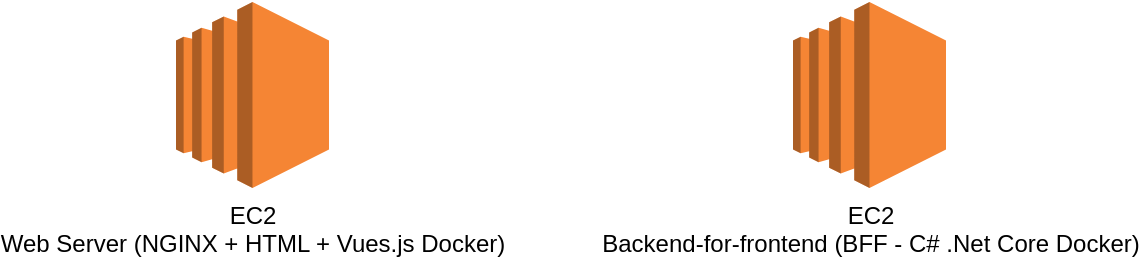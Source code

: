 <mxfile version="10.7.1" type="github"><diagram id="LxcErP3utdlDIvT-QuOY" name="Page-1"><mxGraphModel dx="1356" dy="793" grid="1" gridSize="10" guides="1" tooltips="1" connect="1" arrows="1" fold="1" page="1" pageScale="1" pageWidth="1654" pageHeight="1169" math="0" shadow="0"><root><mxCell id="0"/><mxCell id="1" parent="0"/><mxCell id="rfWni7gN66RDjKxtkfjA-1" value="EC2&lt;br&gt;Web Server (NGINX + HTML + Vues.js Docker)" style="outlineConnect=0;dashed=0;verticalLabelPosition=bottom;verticalAlign=top;align=center;html=1;shape=mxgraph.aws3.ec2;fillColor=#F58534;gradientColor=none;" vertex="1" parent="1"><mxGeometry x="340" y="310" width="76.5" height="93" as="geometry"/></mxCell><mxCell id="rfWni7gN66RDjKxtkfjA-2" value="EC2&lt;br&gt;Backend-for-frontend (BFF - C# .Net Core Docker)" style="outlineConnect=0;dashed=0;verticalLabelPosition=bottom;verticalAlign=top;align=center;html=1;shape=mxgraph.aws3.ec2;fillColor=#F58534;gradientColor=none;" vertex="1" parent="1"><mxGeometry x="648.5" y="310" width="76.5" height="93" as="geometry"/></mxCell></root></mxGraphModel></diagram></mxfile>